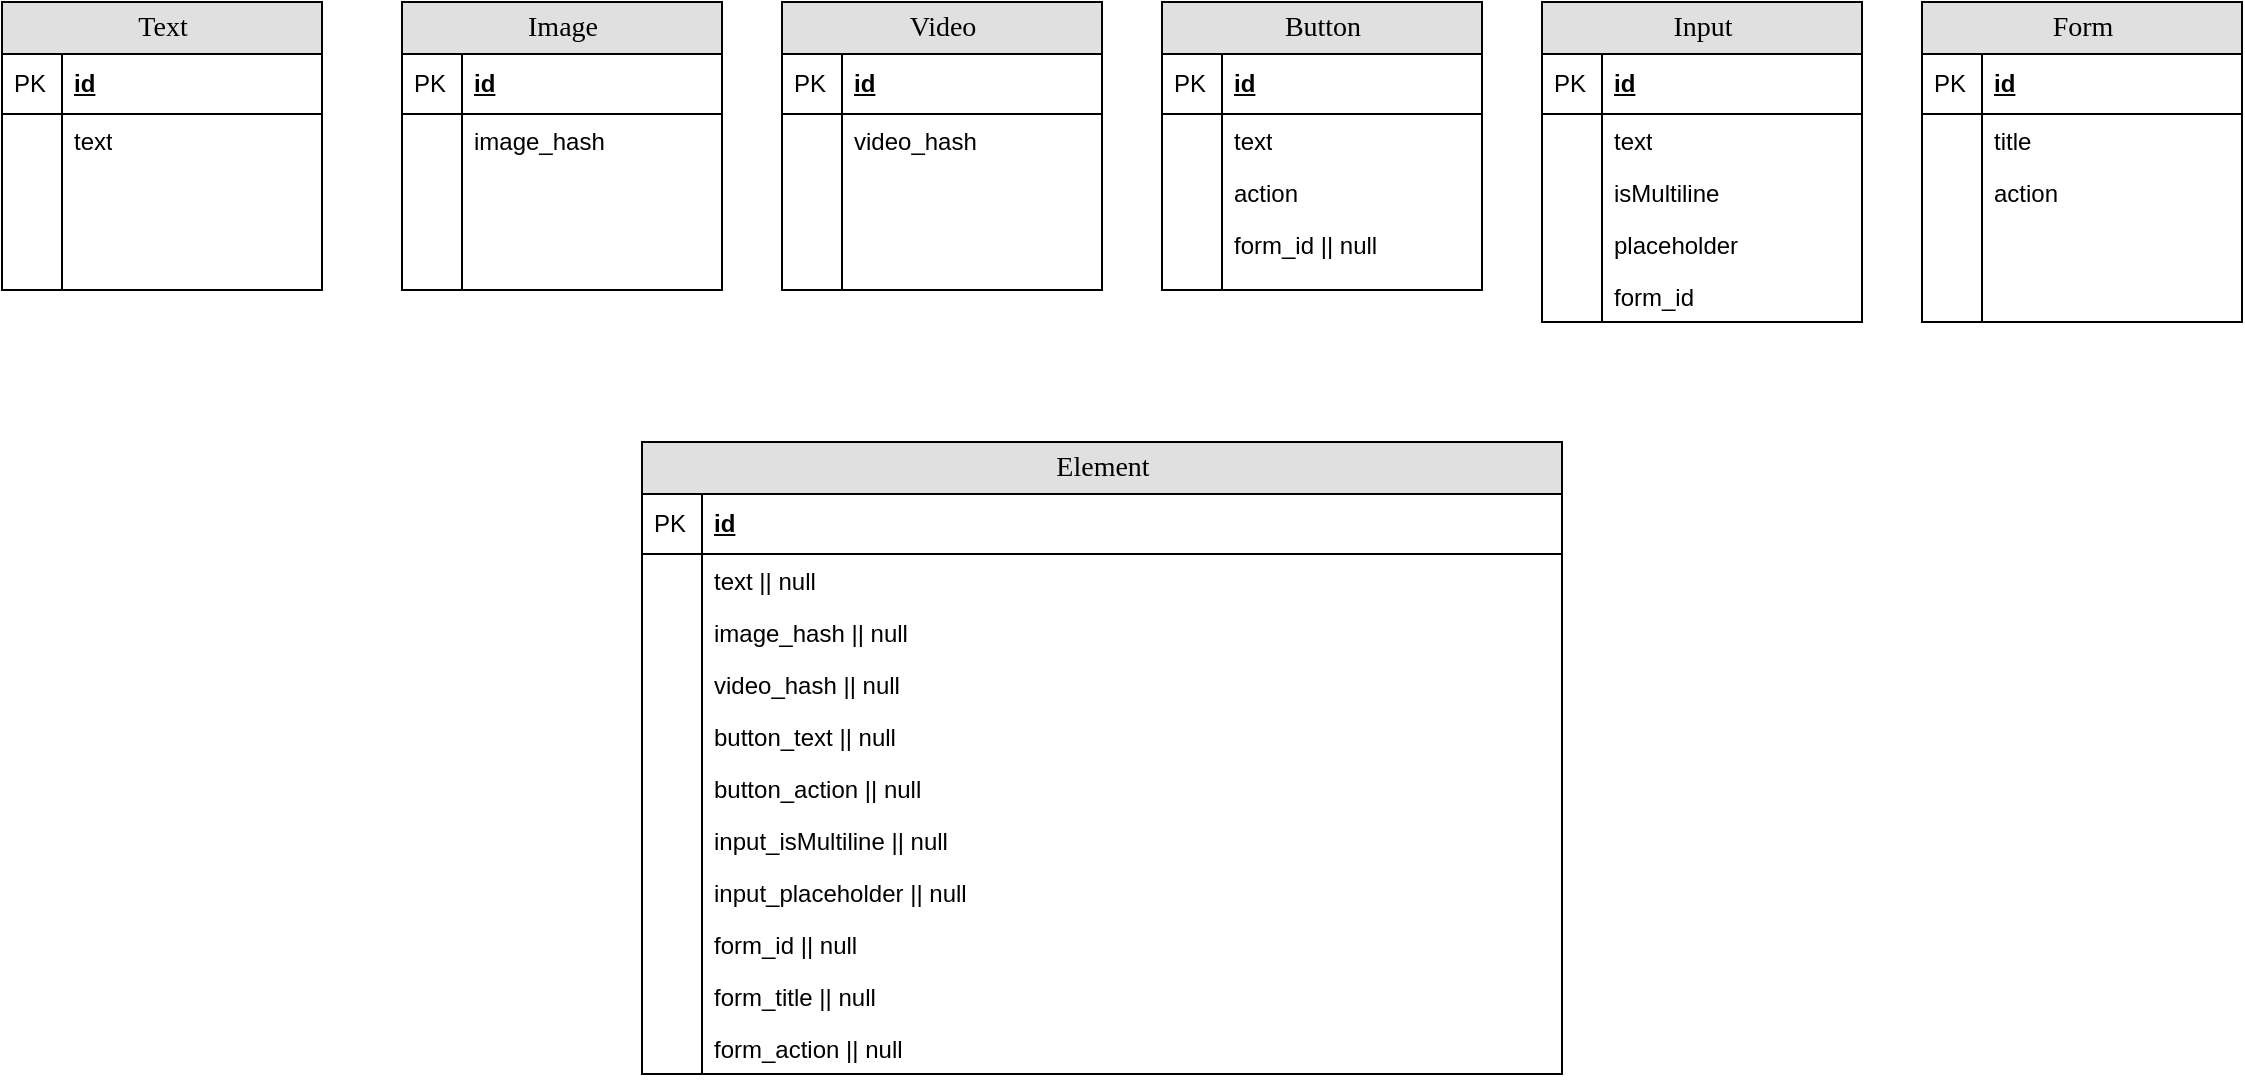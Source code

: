 <mxfile version="16.1.0" type="github">
  <diagram name="Page-1" id="e56a1550-8fbb-45ad-956c-1786394a9013">
    <mxGraphModel dx="1202" dy="664" grid="1" gridSize="10" guides="1" tooltips="1" connect="1" arrows="1" fold="1" page="1" pageScale="1" pageWidth="1100" pageHeight="850" background="none" math="0" shadow="0">
      <root>
        <mxCell id="0" />
        <mxCell id="1" parent="0" />
        <mxCell id="2e49270ec7c68f3f-80" value="Text" style="swimlane;html=1;fontStyle=0;childLayout=stackLayout;horizontal=1;startSize=26;fillColor=#e0e0e0;horizontalStack=0;resizeParent=1;resizeLast=0;collapsible=1;marginBottom=0;swimlaneFillColor=#ffffff;align=center;rounded=0;shadow=0;comic=0;labelBackgroundColor=none;strokeWidth=1;fontFamily=Verdana;fontSize=14" parent="1" vertex="1">
          <mxGeometry x="40" y="130" width="160" height="144" as="geometry" />
        </mxCell>
        <mxCell id="2e49270ec7c68f3f-81" value="id" style="shape=partialRectangle;top=0;left=0;right=0;bottom=1;html=1;align=left;verticalAlign=middle;fillColor=none;spacingLeft=34;spacingRight=4;whiteSpace=wrap;overflow=hidden;rotatable=0;points=[[0,0.5],[1,0.5]];portConstraint=eastwest;dropTarget=0;fontStyle=5;" parent="2e49270ec7c68f3f-80" vertex="1">
          <mxGeometry y="26" width="160" height="30" as="geometry" />
        </mxCell>
        <mxCell id="2e49270ec7c68f3f-82" value="PK" style="shape=partialRectangle;top=0;left=0;bottom=0;html=1;fillColor=none;align=left;verticalAlign=middle;spacingLeft=4;spacingRight=4;whiteSpace=wrap;overflow=hidden;rotatable=0;points=[];portConstraint=eastwest;part=1;" parent="2e49270ec7c68f3f-81" vertex="1" connectable="0">
          <mxGeometry width="30" height="30" as="geometry" />
        </mxCell>
        <mxCell id="2e49270ec7c68f3f-83" value="text" style="shape=partialRectangle;top=0;left=0;right=0;bottom=0;html=1;align=left;verticalAlign=top;fillColor=none;spacingLeft=34;spacingRight=4;whiteSpace=wrap;overflow=hidden;rotatable=0;points=[[0,0.5],[1,0.5]];portConstraint=eastwest;dropTarget=0;" parent="2e49270ec7c68f3f-80" vertex="1">
          <mxGeometry y="56" width="160" height="26" as="geometry" />
        </mxCell>
        <mxCell id="2e49270ec7c68f3f-84" value="" style="shape=partialRectangle;top=0;left=0;bottom=0;html=1;fillColor=none;align=left;verticalAlign=top;spacingLeft=4;spacingRight=4;whiteSpace=wrap;overflow=hidden;rotatable=0;points=[];portConstraint=eastwest;part=1;" parent="2e49270ec7c68f3f-83" vertex="1" connectable="0">
          <mxGeometry width="30" height="26" as="geometry" />
        </mxCell>
        <mxCell id="2e49270ec7c68f3f-85" value="" style="shape=partialRectangle;top=0;left=0;right=0;bottom=0;html=1;align=left;verticalAlign=top;fillColor=none;spacingLeft=34;spacingRight=4;whiteSpace=wrap;overflow=hidden;rotatable=0;points=[[0,0.5],[1,0.5]];portConstraint=eastwest;dropTarget=0;" parent="2e49270ec7c68f3f-80" vertex="1">
          <mxGeometry y="82" width="160" height="26" as="geometry" />
        </mxCell>
        <mxCell id="2e49270ec7c68f3f-86" value="" style="shape=partialRectangle;top=0;left=0;bottom=0;html=1;fillColor=none;align=left;verticalAlign=top;spacingLeft=4;spacingRight=4;whiteSpace=wrap;overflow=hidden;rotatable=0;points=[];portConstraint=eastwest;part=1;" parent="2e49270ec7c68f3f-85" vertex="1" connectable="0">
          <mxGeometry width="30" height="26" as="geometry" />
        </mxCell>
        <mxCell id="2e49270ec7c68f3f-87" value="" style="shape=partialRectangle;top=0;left=0;right=0;bottom=0;html=1;align=left;verticalAlign=top;fillColor=none;spacingLeft=34;spacingRight=4;whiteSpace=wrap;overflow=hidden;rotatable=0;points=[[0,0.5],[1,0.5]];portConstraint=eastwest;dropTarget=0;" parent="2e49270ec7c68f3f-80" vertex="1">
          <mxGeometry y="108" width="160" height="26" as="geometry" />
        </mxCell>
        <mxCell id="2e49270ec7c68f3f-88" value="" style="shape=partialRectangle;top=0;left=0;bottom=0;html=1;fillColor=none;align=left;verticalAlign=top;spacingLeft=4;spacingRight=4;whiteSpace=wrap;overflow=hidden;rotatable=0;points=[];portConstraint=eastwest;part=1;" parent="2e49270ec7c68f3f-87" vertex="1" connectable="0">
          <mxGeometry width="30" height="26" as="geometry" />
        </mxCell>
        <mxCell id="2e49270ec7c68f3f-89" value="" style="shape=partialRectangle;top=0;left=0;right=0;bottom=0;html=1;align=left;verticalAlign=top;fillColor=none;spacingLeft=34;spacingRight=4;whiteSpace=wrap;overflow=hidden;rotatable=0;points=[[0,0.5],[1,0.5]];portConstraint=eastwest;dropTarget=0;" parent="2e49270ec7c68f3f-80" vertex="1">
          <mxGeometry y="134" width="160" height="10" as="geometry" />
        </mxCell>
        <mxCell id="2e49270ec7c68f3f-90" value="" style="shape=partialRectangle;top=0;left=0;bottom=0;html=1;fillColor=none;align=left;verticalAlign=top;spacingLeft=4;spacingRight=4;whiteSpace=wrap;overflow=hidden;rotatable=0;points=[];portConstraint=eastwest;part=1;" parent="2e49270ec7c68f3f-89" vertex="1" connectable="0">
          <mxGeometry width="30" height="10" as="geometry" />
        </mxCell>
        <mxCell id="Zkko-Vgg-oPjQyeBrn4F-1" value="Image" style="swimlane;html=1;fontStyle=0;childLayout=stackLayout;horizontal=1;startSize=26;fillColor=#e0e0e0;horizontalStack=0;resizeParent=1;resizeLast=0;collapsible=1;marginBottom=0;swimlaneFillColor=#ffffff;align=center;rounded=0;shadow=0;comic=0;labelBackgroundColor=none;strokeWidth=1;fontFamily=Verdana;fontSize=14" vertex="1" parent="1">
          <mxGeometry x="240" y="130" width="160" height="144" as="geometry" />
        </mxCell>
        <mxCell id="Zkko-Vgg-oPjQyeBrn4F-2" value="id" style="shape=partialRectangle;top=0;left=0;right=0;bottom=1;html=1;align=left;verticalAlign=middle;fillColor=none;spacingLeft=34;spacingRight=4;whiteSpace=wrap;overflow=hidden;rotatable=0;points=[[0,0.5],[1,0.5]];portConstraint=eastwest;dropTarget=0;fontStyle=5;" vertex="1" parent="Zkko-Vgg-oPjQyeBrn4F-1">
          <mxGeometry y="26" width="160" height="30" as="geometry" />
        </mxCell>
        <mxCell id="Zkko-Vgg-oPjQyeBrn4F-3" value="PK" style="shape=partialRectangle;top=0;left=0;bottom=0;html=1;fillColor=none;align=left;verticalAlign=middle;spacingLeft=4;spacingRight=4;whiteSpace=wrap;overflow=hidden;rotatable=0;points=[];portConstraint=eastwest;part=1;" vertex="1" connectable="0" parent="Zkko-Vgg-oPjQyeBrn4F-2">
          <mxGeometry width="30" height="30" as="geometry" />
        </mxCell>
        <mxCell id="Zkko-Vgg-oPjQyeBrn4F-4" value="image_hash" style="shape=partialRectangle;top=0;left=0;right=0;bottom=0;html=1;align=left;verticalAlign=top;fillColor=none;spacingLeft=34;spacingRight=4;whiteSpace=wrap;overflow=hidden;rotatable=0;points=[[0,0.5],[1,0.5]];portConstraint=eastwest;dropTarget=0;" vertex="1" parent="Zkko-Vgg-oPjQyeBrn4F-1">
          <mxGeometry y="56" width="160" height="26" as="geometry" />
        </mxCell>
        <mxCell id="Zkko-Vgg-oPjQyeBrn4F-5" value="" style="shape=partialRectangle;top=0;left=0;bottom=0;html=1;fillColor=none;align=left;verticalAlign=top;spacingLeft=4;spacingRight=4;whiteSpace=wrap;overflow=hidden;rotatable=0;points=[];portConstraint=eastwest;part=1;" vertex="1" connectable="0" parent="Zkko-Vgg-oPjQyeBrn4F-4">
          <mxGeometry width="30" height="26" as="geometry" />
        </mxCell>
        <mxCell id="Zkko-Vgg-oPjQyeBrn4F-6" value="" style="shape=partialRectangle;top=0;left=0;right=0;bottom=0;html=1;align=left;verticalAlign=top;fillColor=none;spacingLeft=34;spacingRight=4;whiteSpace=wrap;overflow=hidden;rotatable=0;points=[[0,0.5],[1,0.5]];portConstraint=eastwest;dropTarget=0;" vertex="1" parent="Zkko-Vgg-oPjQyeBrn4F-1">
          <mxGeometry y="82" width="160" height="26" as="geometry" />
        </mxCell>
        <mxCell id="Zkko-Vgg-oPjQyeBrn4F-7" value="" style="shape=partialRectangle;top=0;left=0;bottom=0;html=1;fillColor=none;align=left;verticalAlign=top;spacingLeft=4;spacingRight=4;whiteSpace=wrap;overflow=hidden;rotatable=0;points=[];portConstraint=eastwest;part=1;" vertex="1" connectable="0" parent="Zkko-Vgg-oPjQyeBrn4F-6">
          <mxGeometry width="30" height="26" as="geometry" />
        </mxCell>
        <mxCell id="Zkko-Vgg-oPjQyeBrn4F-8" value="" style="shape=partialRectangle;top=0;left=0;right=0;bottom=0;html=1;align=left;verticalAlign=top;fillColor=none;spacingLeft=34;spacingRight=4;whiteSpace=wrap;overflow=hidden;rotatable=0;points=[[0,0.5],[1,0.5]];portConstraint=eastwest;dropTarget=0;" vertex="1" parent="Zkko-Vgg-oPjQyeBrn4F-1">
          <mxGeometry y="108" width="160" height="26" as="geometry" />
        </mxCell>
        <mxCell id="Zkko-Vgg-oPjQyeBrn4F-9" value="" style="shape=partialRectangle;top=0;left=0;bottom=0;html=1;fillColor=none;align=left;verticalAlign=top;spacingLeft=4;spacingRight=4;whiteSpace=wrap;overflow=hidden;rotatable=0;points=[];portConstraint=eastwest;part=1;" vertex="1" connectable="0" parent="Zkko-Vgg-oPjQyeBrn4F-8">
          <mxGeometry width="30" height="26" as="geometry" />
        </mxCell>
        <mxCell id="Zkko-Vgg-oPjQyeBrn4F-10" value="" style="shape=partialRectangle;top=0;left=0;right=0;bottom=0;html=1;align=left;verticalAlign=top;fillColor=none;spacingLeft=34;spacingRight=4;whiteSpace=wrap;overflow=hidden;rotatable=0;points=[[0,0.5],[1,0.5]];portConstraint=eastwest;dropTarget=0;" vertex="1" parent="Zkko-Vgg-oPjQyeBrn4F-1">
          <mxGeometry y="134" width="160" height="10" as="geometry" />
        </mxCell>
        <mxCell id="Zkko-Vgg-oPjQyeBrn4F-11" value="" style="shape=partialRectangle;top=0;left=0;bottom=0;html=1;fillColor=none;align=left;verticalAlign=top;spacingLeft=4;spacingRight=4;whiteSpace=wrap;overflow=hidden;rotatable=0;points=[];portConstraint=eastwest;part=1;" vertex="1" connectable="0" parent="Zkko-Vgg-oPjQyeBrn4F-10">
          <mxGeometry width="30" height="10" as="geometry" />
        </mxCell>
        <mxCell id="Zkko-Vgg-oPjQyeBrn4F-12" value="Video" style="swimlane;html=1;fontStyle=0;childLayout=stackLayout;horizontal=1;startSize=26;fillColor=#e0e0e0;horizontalStack=0;resizeParent=1;resizeLast=0;collapsible=1;marginBottom=0;swimlaneFillColor=#ffffff;align=center;rounded=0;shadow=0;comic=0;labelBackgroundColor=none;strokeWidth=1;fontFamily=Verdana;fontSize=14" vertex="1" parent="1">
          <mxGeometry x="430" y="130" width="160" height="144" as="geometry" />
        </mxCell>
        <mxCell id="Zkko-Vgg-oPjQyeBrn4F-13" value="id" style="shape=partialRectangle;top=0;left=0;right=0;bottom=1;html=1;align=left;verticalAlign=middle;fillColor=none;spacingLeft=34;spacingRight=4;whiteSpace=wrap;overflow=hidden;rotatable=0;points=[[0,0.5],[1,0.5]];portConstraint=eastwest;dropTarget=0;fontStyle=5;" vertex="1" parent="Zkko-Vgg-oPjQyeBrn4F-12">
          <mxGeometry y="26" width="160" height="30" as="geometry" />
        </mxCell>
        <mxCell id="Zkko-Vgg-oPjQyeBrn4F-14" value="PK" style="shape=partialRectangle;top=0;left=0;bottom=0;html=1;fillColor=none;align=left;verticalAlign=middle;spacingLeft=4;spacingRight=4;whiteSpace=wrap;overflow=hidden;rotatable=0;points=[];portConstraint=eastwest;part=1;" vertex="1" connectable="0" parent="Zkko-Vgg-oPjQyeBrn4F-13">
          <mxGeometry width="30" height="30" as="geometry" />
        </mxCell>
        <mxCell id="Zkko-Vgg-oPjQyeBrn4F-15" value="video_hash" style="shape=partialRectangle;top=0;left=0;right=0;bottom=0;html=1;align=left;verticalAlign=top;fillColor=none;spacingLeft=34;spacingRight=4;whiteSpace=wrap;overflow=hidden;rotatable=0;points=[[0,0.5],[1,0.5]];portConstraint=eastwest;dropTarget=0;" vertex="1" parent="Zkko-Vgg-oPjQyeBrn4F-12">
          <mxGeometry y="56" width="160" height="26" as="geometry" />
        </mxCell>
        <mxCell id="Zkko-Vgg-oPjQyeBrn4F-16" value="" style="shape=partialRectangle;top=0;left=0;bottom=0;html=1;fillColor=none;align=left;verticalAlign=top;spacingLeft=4;spacingRight=4;whiteSpace=wrap;overflow=hidden;rotatable=0;points=[];portConstraint=eastwest;part=1;" vertex="1" connectable="0" parent="Zkko-Vgg-oPjQyeBrn4F-15">
          <mxGeometry width="30" height="26" as="geometry" />
        </mxCell>
        <mxCell id="Zkko-Vgg-oPjQyeBrn4F-17" value="" style="shape=partialRectangle;top=0;left=0;right=0;bottom=0;html=1;align=left;verticalAlign=top;fillColor=none;spacingLeft=34;spacingRight=4;whiteSpace=wrap;overflow=hidden;rotatable=0;points=[[0,0.5],[1,0.5]];portConstraint=eastwest;dropTarget=0;" vertex="1" parent="Zkko-Vgg-oPjQyeBrn4F-12">
          <mxGeometry y="82" width="160" height="26" as="geometry" />
        </mxCell>
        <mxCell id="Zkko-Vgg-oPjQyeBrn4F-18" value="" style="shape=partialRectangle;top=0;left=0;bottom=0;html=1;fillColor=none;align=left;verticalAlign=top;spacingLeft=4;spacingRight=4;whiteSpace=wrap;overflow=hidden;rotatable=0;points=[];portConstraint=eastwest;part=1;" vertex="1" connectable="0" parent="Zkko-Vgg-oPjQyeBrn4F-17">
          <mxGeometry width="30" height="26" as="geometry" />
        </mxCell>
        <mxCell id="Zkko-Vgg-oPjQyeBrn4F-19" value="" style="shape=partialRectangle;top=0;left=0;right=0;bottom=0;html=1;align=left;verticalAlign=top;fillColor=none;spacingLeft=34;spacingRight=4;whiteSpace=wrap;overflow=hidden;rotatable=0;points=[[0,0.5],[1,0.5]];portConstraint=eastwest;dropTarget=0;" vertex="1" parent="Zkko-Vgg-oPjQyeBrn4F-12">
          <mxGeometry y="108" width="160" height="26" as="geometry" />
        </mxCell>
        <mxCell id="Zkko-Vgg-oPjQyeBrn4F-20" value="" style="shape=partialRectangle;top=0;left=0;bottom=0;html=1;fillColor=none;align=left;verticalAlign=top;spacingLeft=4;spacingRight=4;whiteSpace=wrap;overflow=hidden;rotatable=0;points=[];portConstraint=eastwest;part=1;" vertex="1" connectable="0" parent="Zkko-Vgg-oPjQyeBrn4F-19">
          <mxGeometry width="30" height="26" as="geometry" />
        </mxCell>
        <mxCell id="Zkko-Vgg-oPjQyeBrn4F-21" value="" style="shape=partialRectangle;top=0;left=0;right=0;bottom=0;html=1;align=left;verticalAlign=top;fillColor=none;spacingLeft=34;spacingRight=4;whiteSpace=wrap;overflow=hidden;rotatable=0;points=[[0,0.5],[1,0.5]];portConstraint=eastwest;dropTarget=0;" vertex="1" parent="Zkko-Vgg-oPjQyeBrn4F-12">
          <mxGeometry y="134" width="160" height="10" as="geometry" />
        </mxCell>
        <mxCell id="Zkko-Vgg-oPjQyeBrn4F-22" value="" style="shape=partialRectangle;top=0;left=0;bottom=0;html=1;fillColor=none;align=left;verticalAlign=top;spacingLeft=4;spacingRight=4;whiteSpace=wrap;overflow=hidden;rotatable=0;points=[];portConstraint=eastwest;part=1;" vertex="1" connectable="0" parent="Zkko-Vgg-oPjQyeBrn4F-21">
          <mxGeometry width="30" height="10" as="geometry" />
        </mxCell>
        <mxCell id="Zkko-Vgg-oPjQyeBrn4F-23" value="Button" style="swimlane;html=1;fontStyle=0;childLayout=stackLayout;horizontal=1;startSize=26;fillColor=#e0e0e0;horizontalStack=0;resizeParent=1;resizeLast=0;collapsible=1;marginBottom=0;swimlaneFillColor=#ffffff;align=center;rounded=0;shadow=0;comic=0;labelBackgroundColor=none;strokeWidth=1;fontFamily=Verdana;fontSize=14" vertex="1" parent="1">
          <mxGeometry x="620" y="130" width="160" height="144" as="geometry" />
        </mxCell>
        <mxCell id="Zkko-Vgg-oPjQyeBrn4F-24" value="id" style="shape=partialRectangle;top=0;left=0;right=0;bottom=1;html=1;align=left;verticalAlign=middle;fillColor=none;spacingLeft=34;spacingRight=4;whiteSpace=wrap;overflow=hidden;rotatable=0;points=[[0,0.5],[1,0.5]];portConstraint=eastwest;dropTarget=0;fontStyle=5;" vertex="1" parent="Zkko-Vgg-oPjQyeBrn4F-23">
          <mxGeometry y="26" width="160" height="30" as="geometry" />
        </mxCell>
        <mxCell id="Zkko-Vgg-oPjQyeBrn4F-25" value="PK" style="shape=partialRectangle;top=0;left=0;bottom=0;html=1;fillColor=none;align=left;verticalAlign=middle;spacingLeft=4;spacingRight=4;whiteSpace=wrap;overflow=hidden;rotatable=0;points=[];portConstraint=eastwest;part=1;" vertex="1" connectable="0" parent="Zkko-Vgg-oPjQyeBrn4F-24">
          <mxGeometry width="30" height="30" as="geometry" />
        </mxCell>
        <mxCell id="Zkko-Vgg-oPjQyeBrn4F-26" value="text" style="shape=partialRectangle;top=0;left=0;right=0;bottom=0;html=1;align=left;verticalAlign=top;fillColor=none;spacingLeft=34;spacingRight=4;whiteSpace=wrap;overflow=hidden;rotatable=0;points=[[0,0.5],[1,0.5]];portConstraint=eastwest;dropTarget=0;" vertex="1" parent="Zkko-Vgg-oPjQyeBrn4F-23">
          <mxGeometry y="56" width="160" height="26" as="geometry" />
        </mxCell>
        <mxCell id="Zkko-Vgg-oPjQyeBrn4F-27" value="" style="shape=partialRectangle;top=0;left=0;bottom=0;html=1;fillColor=none;align=left;verticalAlign=top;spacingLeft=4;spacingRight=4;whiteSpace=wrap;overflow=hidden;rotatable=0;points=[];portConstraint=eastwest;part=1;" vertex="1" connectable="0" parent="Zkko-Vgg-oPjQyeBrn4F-26">
          <mxGeometry width="30" height="26" as="geometry" />
        </mxCell>
        <mxCell id="Zkko-Vgg-oPjQyeBrn4F-28" value="action" style="shape=partialRectangle;top=0;left=0;right=0;bottom=0;html=1;align=left;verticalAlign=top;fillColor=none;spacingLeft=34;spacingRight=4;whiteSpace=wrap;overflow=hidden;rotatable=0;points=[[0,0.5],[1,0.5]];portConstraint=eastwest;dropTarget=0;" vertex="1" parent="Zkko-Vgg-oPjQyeBrn4F-23">
          <mxGeometry y="82" width="160" height="26" as="geometry" />
        </mxCell>
        <mxCell id="Zkko-Vgg-oPjQyeBrn4F-29" value="" style="shape=partialRectangle;top=0;left=0;bottom=0;html=1;fillColor=none;align=left;verticalAlign=top;spacingLeft=4;spacingRight=4;whiteSpace=wrap;overflow=hidden;rotatable=0;points=[];portConstraint=eastwest;part=1;" vertex="1" connectable="0" parent="Zkko-Vgg-oPjQyeBrn4F-28">
          <mxGeometry width="30" height="26" as="geometry" />
        </mxCell>
        <mxCell id="Zkko-Vgg-oPjQyeBrn4F-30" value="form_id || null" style="shape=partialRectangle;top=0;left=0;right=0;bottom=0;html=1;align=left;verticalAlign=top;fillColor=none;spacingLeft=34;spacingRight=4;whiteSpace=wrap;overflow=hidden;rotatable=0;points=[[0,0.5],[1,0.5]];portConstraint=eastwest;dropTarget=0;" vertex="1" parent="Zkko-Vgg-oPjQyeBrn4F-23">
          <mxGeometry y="108" width="160" height="26" as="geometry" />
        </mxCell>
        <mxCell id="Zkko-Vgg-oPjQyeBrn4F-31" value="" style="shape=partialRectangle;top=0;left=0;bottom=0;html=1;fillColor=none;align=left;verticalAlign=top;spacingLeft=4;spacingRight=4;whiteSpace=wrap;overflow=hidden;rotatable=0;points=[];portConstraint=eastwest;part=1;" vertex="1" connectable="0" parent="Zkko-Vgg-oPjQyeBrn4F-30">
          <mxGeometry width="30" height="26" as="geometry" />
        </mxCell>
        <mxCell id="Zkko-Vgg-oPjQyeBrn4F-32" value="" style="shape=partialRectangle;top=0;left=0;right=0;bottom=0;html=1;align=left;verticalAlign=top;fillColor=none;spacingLeft=34;spacingRight=4;whiteSpace=wrap;overflow=hidden;rotatable=0;points=[[0,0.5],[1,0.5]];portConstraint=eastwest;dropTarget=0;" vertex="1" parent="Zkko-Vgg-oPjQyeBrn4F-23">
          <mxGeometry y="134" width="160" height="10" as="geometry" />
        </mxCell>
        <mxCell id="Zkko-Vgg-oPjQyeBrn4F-33" value="" style="shape=partialRectangle;top=0;left=0;bottom=0;html=1;fillColor=none;align=left;verticalAlign=top;spacingLeft=4;spacingRight=4;whiteSpace=wrap;overflow=hidden;rotatable=0;points=[];portConstraint=eastwest;part=1;" vertex="1" connectable="0" parent="Zkko-Vgg-oPjQyeBrn4F-32">
          <mxGeometry width="30" height="10" as="geometry" />
        </mxCell>
        <mxCell id="Zkko-Vgg-oPjQyeBrn4F-34" value="Form" style="swimlane;html=1;fontStyle=0;childLayout=stackLayout;horizontal=1;startSize=26;fillColor=#e0e0e0;horizontalStack=0;resizeParent=1;resizeLast=0;collapsible=1;marginBottom=0;swimlaneFillColor=#ffffff;align=center;rounded=0;shadow=0;comic=0;labelBackgroundColor=none;strokeWidth=1;fontFamily=Verdana;fontSize=14" vertex="1" parent="1">
          <mxGeometry x="1000" y="130" width="160" height="160" as="geometry" />
        </mxCell>
        <mxCell id="Zkko-Vgg-oPjQyeBrn4F-35" value="id" style="shape=partialRectangle;top=0;left=0;right=0;bottom=1;html=1;align=left;verticalAlign=middle;fillColor=none;spacingLeft=34;spacingRight=4;whiteSpace=wrap;overflow=hidden;rotatable=0;points=[[0,0.5],[1,0.5]];portConstraint=eastwest;dropTarget=0;fontStyle=5;" vertex="1" parent="Zkko-Vgg-oPjQyeBrn4F-34">
          <mxGeometry y="26" width="160" height="30" as="geometry" />
        </mxCell>
        <mxCell id="Zkko-Vgg-oPjQyeBrn4F-36" value="PK" style="shape=partialRectangle;top=0;left=0;bottom=0;html=1;fillColor=none;align=left;verticalAlign=middle;spacingLeft=4;spacingRight=4;whiteSpace=wrap;overflow=hidden;rotatable=0;points=[];portConstraint=eastwest;part=1;" vertex="1" connectable="0" parent="Zkko-Vgg-oPjQyeBrn4F-35">
          <mxGeometry width="30" height="30" as="geometry" />
        </mxCell>
        <mxCell id="Zkko-Vgg-oPjQyeBrn4F-37" value="title" style="shape=partialRectangle;top=0;left=0;right=0;bottom=0;html=1;align=left;verticalAlign=top;fillColor=none;spacingLeft=34;spacingRight=4;whiteSpace=wrap;overflow=hidden;rotatable=0;points=[[0,0.5],[1,0.5]];portConstraint=eastwest;dropTarget=0;" vertex="1" parent="Zkko-Vgg-oPjQyeBrn4F-34">
          <mxGeometry y="56" width="160" height="26" as="geometry" />
        </mxCell>
        <mxCell id="Zkko-Vgg-oPjQyeBrn4F-38" value="" style="shape=partialRectangle;top=0;left=0;bottom=0;html=1;fillColor=none;align=left;verticalAlign=top;spacingLeft=4;spacingRight=4;whiteSpace=wrap;overflow=hidden;rotatable=0;points=[];portConstraint=eastwest;part=1;" vertex="1" connectable="0" parent="Zkko-Vgg-oPjQyeBrn4F-37">
          <mxGeometry width="30" height="26" as="geometry" />
        </mxCell>
        <mxCell id="Zkko-Vgg-oPjQyeBrn4F-39" value="action" style="shape=partialRectangle;top=0;left=0;right=0;bottom=0;html=1;align=left;verticalAlign=top;fillColor=none;spacingLeft=34;spacingRight=4;whiteSpace=wrap;overflow=hidden;rotatable=0;points=[[0,0.5],[1,0.5]];portConstraint=eastwest;dropTarget=0;" vertex="1" parent="Zkko-Vgg-oPjQyeBrn4F-34">
          <mxGeometry y="82" width="160" height="26" as="geometry" />
        </mxCell>
        <mxCell id="Zkko-Vgg-oPjQyeBrn4F-40" value="" style="shape=partialRectangle;top=0;left=0;bottom=0;html=1;fillColor=none;align=left;verticalAlign=top;spacingLeft=4;spacingRight=4;whiteSpace=wrap;overflow=hidden;rotatable=0;points=[];portConstraint=eastwest;part=1;" vertex="1" connectable="0" parent="Zkko-Vgg-oPjQyeBrn4F-39">
          <mxGeometry width="30" height="26" as="geometry" />
        </mxCell>
        <mxCell id="Zkko-Vgg-oPjQyeBrn4F-41" value="" style="shape=partialRectangle;top=0;left=0;right=0;bottom=0;html=1;align=left;verticalAlign=top;fillColor=none;spacingLeft=34;spacingRight=4;whiteSpace=wrap;overflow=hidden;rotatable=0;points=[[0,0.5],[1,0.5]];portConstraint=eastwest;dropTarget=0;" vertex="1" parent="Zkko-Vgg-oPjQyeBrn4F-34">
          <mxGeometry y="108" width="160" height="26" as="geometry" />
        </mxCell>
        <mxCell id="Zkko-Vgg-oPjQyeBrn4F-42" value="" style="shape=partialRectangle;top=0;left=0;bottom=0;html=1;fillColor=none;align=left;verticalAlign=top;spacingLeft=4;spacingRight=4;whiteSpace=wrap;overflow=hidden;rotatable=0;points=[];portConstraint=eastwest;part=1;" vertex="1" connectable="0" parent="Zkko-Vgg-oPjQyeBrn4F-41">
          <mxGeometry width="30" height="26" as="geometry" />
        </mxCell>
        <mxCell id="Zkko-Vgg-oPjQyeBrn4F-43" value="" style="shape=partialRectangle;top=0;left=0;right=0;bottom=0;html=1;align=left;verticalAlign=top;fillColor=none;spacingLeft=34;spacingRight=4;whiteSpace=wrap;overflow=hidden;rotatable=0;points=[[0,0.5],[1,0.5]];portConstraint=eastwest;dropTarget=0;" vertex="1" parent="Zkko-Vgg-oPjQyeBrn4F-34">
          <mxGeometry y="134" width="160" height="26" as="geometry" />
        </mxCell>
        <mxCell id="Zkko-Vgg-oPjQyeBrn4F-44" value="" style="shape=partialRectangle;top=0;left=0;bottom=0;html=1;fillColor=none;align=left;verticalAlign=top;spacingLeft=4;spacingRight=4;whiteSpace=wrap;overflow=hidden;rotatable=0;points=[];portConstraint=eastwest;part=1;" vertex="1" connectable="0" parent="Zkko-Vgg-oPjQyeBrn4F-43">
          <mxGeometry width="30" height="26" as="geometry" />
        </mxCell>
        <mxCell id="Zkko-Vgg-oPjQyeBrn4F-45" value="Input" style="swimlane;html=1;fontStyle=0;childLayout=stackLayout;horizontal=1;startSize=26;fillColor=#e0e0e0;horizontalStack=0;resizeParent=1;resizeLast=0;collapsible=1;marginBottom=0;swimlaneFillColor=#ffffff;align=center;rounded=0;shadow=0;comic=0;labelBackgroundColor=none;strokeWidth=1;fontFamily=Verdana;fontSize=14" vertex="1" parent="1">
          <mxGeometry x="810" y="130" width="160" height="160" as="geometry" />
        </mxCell>
        <mxCell id="Zkko-Vgg-oPjQyeBrn4F-46" value="id" style="shape=partialRectangle;top=0;left=0;right=0;bottom=1;html=1;align=left;verticalAlign=middle;fillColor=none;spacingLeft=34;spacingRight=4;whiteSpace=wrap;overflow=hidden;rotatable=0;points=[[0,0.5],[1,0.5]];portConstraint=eastwest;dropTarget=0;fontStyle=5;" vertex="1" parent="Zkko-Vgg-oPjQyeBrn4F-45">
          <mxGeometry y="26" width="160" height="30" as="geometry" />
        </mxCell>
        <mxCell id="Zkko-Vgg-oPjQyeBrn4F-47" value="PK" style="shape=partialRectangle;top=0;left=0;bottom=0;html=1;fillColor=none;align=left;verticalAlign=middle;spacingLeft=4;spacingRight=4;whiteSpace=wrap;overflow=hidden;rotatable=0;points=[];portConstraint=eastwest;part=1;" vertex="1" connectable="0" parent="Zkko-Vgg-oPjQyeBrn4F-46">
          <mxGeometry width="30" height="30" as="geometry" />
        </mxCell>
        <mxCell id="Zkko-Vgg-oPjQyeBrn4F-48" value="text" style="shape=partialRectangle;top=0;left=0;right=0;bottom=0;html=1;align=left;verticalAlign=top;fillColor=none;spacingLeft=34;spacingRight=4;whiteSpace=wrap;overflow=hidden;rotatable=0;points=[[0,0.5],[1,0.5]];portConstraint=eastwest;dropTarget=0;" vertex="1" parent="Zkko-Vgg-oPjQyeBrn4F-45">
          <mxGeometry y="56" width="160" height="26" as="geometry" />
        </mxCell>
        <mxCell id="Zkko-Vgg-oPjQyeBrn4F-49" value="" style="shape=partialRectangle;top=0;left=0;bottom=0;html=1;fillColor=none;align=left;verticalAlign=top;spacingLeft=4;spacingRight=4;whiteSpace=wrap;overflow=hidden;rotatable=0;points=[];portConstraint=eastwest;part=1;" vertex="1" connectable="0" parent="Zkko-Vgg-oPjQyeBrn4F-48">
          <mxGeometry width="30" height="26" as="geometry" />
        </mxCell>
        <mxCell id="Zkko-Vgg-oPjQyeBrn4F-50" value="isMultiline" style="shape=partialRectangle;top=0;left=0;right=0;bottom=0;html=1;align=left;verticalAlign=top;fillColor=none;spacingLeft=34;spacingRight=4;whiteSpace=wrap;overflow=hidden;rotatable=0;points=[[0,0.5],[1,0.5]];portConstraint=eastwest;dropTarget=0;" vertex="1" parent="Zkko-Vgg-oPjQyeBrn4F-45">
          <mxGeometry y="82" width="160" height="26" as="geometry" />
        </mxCell>
        <mxCell id="Zkko-Vgg-oPjQyeBrn4F-51" value="" style="shape=partialRectangle;top=0;left=0;bottom=0;html=1;fillColor=none;align=left;verticalAlign=top;spacingLeft=4;spacingRight=4;whiteSpace=wrap;overflow=hidden;rotatable=0;points=[];portConstraint=eastwest;part=1;" vertex="1" connectable="0" parent="Zkko-Vgg-oPjQyeBrn4F-50">
          <mxGeometry width="30" height="26" as="geometry" />
        </mxCell>
        <mxCell id="Zkko-Vgg-oPjQyeBrn4F-52" value="placeholder" style="shape=partialRectangle;top=0;left=0;right=0;bottom=0;html=1;align=left;verticalAlign=top;fillColor=none;spacingLeft=34;spacingRight=4;whiteSpace=wrap;overflow=hidden;rotatable=0;points=[[0,0.5],[1,0.5]];portConstraint=eastwest;dropTarget=0;" vertex="1" parent="Zkko-Vgg-oPjQyeBrn4F-45">
          <mxGeometry y="108" width="160" height="26" as="geometry" />
        </mxCell>
        <mxCell id="Zkko-Vgg-oPjQyeBrn4F-53" value="" style="shape=partialRectangle;top=0;left=0;bottom=0;html=1;fillColor=none;align=left;verticalAlign=top;spacingLeft=4;spacingRight=4;whiteSpace=wrap;overflow=hidden;rotatable=0;points=[];portConstraint=eastwest;part=1;" vertex="1" connectable="0" parent="Zkko-Vgg-oPjQyeBrn4F-52">
          <mxGeometry width="30" height="26" as="geometry" />
        </mxCell>
        <mxCell id="Zkko-Vgg-oPjQyeBrn4F-56" value="form_id" style="shape=partialRectangle;top=0;left=0;right=0;bottom=0;html=1;align=left;verticalAlign=top;fillColor=none;spacingLeft=34;spacingRight=4;whiteSpace=wrap;overflow=hidden;rotatable=0;points=[[0,0.5],[1,0.5]];portConstraint=eastwest;dropTarget=0;" vertex="1" parent="Zkko-Vgg-oPjQyeBrn4F-45">
          <mxGeometry y="134" width="160" height="26" as="geometry" />
        </mxCell>
        <mxCell id="Zkko-Vgg-oPjQyeBrn4F-57" value="" style="shape=partialRectangle;top=0;left=0;bottom=0;html=1;fillColor=none;align=left;verticalAlign=top;spacingLeft=4;spacingRight=4;whiteSpace=wrap;overflow=hidden;rotatable=0;points=[];portConstraint=eastwest;part=1;" vertex="1" connectable="0" parent="Zkko-Vgg-oPjQyeBrn4F-56">
          <mxGeometry width="30" height="26" as="geometry" />
        </mxCell>
        <mxCell id="Zkko-Vgg-oPjQyeBrn4F-58" value="Element" style="swimlane;html=1;fontStyle=0;childLayout=stackLayout;horizontal=1;startSize=26;fillColor=#e0e0e0;horizontalStack=0;resizeParent=1;resizeLast=0;collapsible=1;marginBottom=0;swimlaneFillColor=#ffffff;align=center;rounded=0;shadow=0;comic=0;labelBackgroundColor=none;strokeWidth=1;fontFamily=Verdana;fontSize=14" vertex="1" parent="1">
          <mxGeometry x="360" y="350" width="460" height="316" as="geometry" />
        </mxCell>
        <mxCell id="Zkko-Vgg-oPjQyeBrn4F-59" value="id" style="shape=partialRectangle;top=0;left=0;right=0;bottom=1;html=1;align=left;verticalAlign=middle;fillColor=none;spacingLeft=34;spacingRight=4;whiteSpace=wrap;overflow=hidden;rotatable=0;points=[[0,0.5],[1,0.5]];portConstraint=eastwest;dropTarget=0;fontStyle=5;" vertex="1" parent="Zkko-Vgg-oPjQyeBrn4F-58">
          <mxGeometry y="26" width="460" height="30" as="geometry" />
        </mxCell>
        <mxCell id="Zkko-Vgg-oPjQyeBrn4F-60" value="PK" style="shape=partialRectangle;top=0;left=0;bottom=0;html=1;fillColor=none;align=left;verticalAlign=middle;spacingLeft=4;spacingRight=4;whiteSpace=wrap;overflow=hidden;rotatable=0;points=[];portConstraint=eastwest;part=1;" vertex="1" connectable="0" parent="Zkko-Vgg-oPjQyeBrn4F-59">
          <mxGeometry width="30" height="30" as="geometry" />
        </mxCell>
        <mxCell id="Zkko-Vgg-oPjQyeBrn4F-61" value="text || null" style="shape=partialRectangle;top=0;left=0;right=0;bottom=0;html=1;align=left;verticalAlign=top;fillColor=none;spacingLeft=34;spacingRight=4;whiteSpace=wrap;overflow=hidden;rotatable=0;points=[[0,0.5],[1,0.5]];portConstraint=eastwest;dropTarget=0;" vertex="1" parent="Zkko-Vgg-oPjQyeBrn4F-58">
          <mxGeometry y="56" width="460" height="26" as="geometry" />
        </mxCell>
        <mxCell id="Zkko-Vgg-oPjQyeBrn4F-62" value="" style="shape=partialRectangle;top=0;left=0;bottom=0;html=1;fillColor=none;align=left;verticalAlign=top;spacingLeft=4;spacingRight=4;whiteSpace=wrap;overflow=hidden;rotatable=0;points=[];portConstraint=eastwest;part=1;" vertex="1" connectable="0" parent="Zkko-Vgg-oPjQyeBrn4F-61">
          <mxGeometry width="30" height="26" as="geometry" />
        </mxCell>
        <mxCell id="Zkko-Vgg-oPjQyeBrn4F-63" value="image_hash || null" style="shape=partialRectangle;top=0;left=0;right=0;bottom=0;html=1;align=left;verticalAlign=top;fillColor=none;spacingLeft=34;spacingRight=4;whiteSpace=wrap;overflow=hidden;rotatable=0;points=[[0,0.5],[1,0.5]];portConstraint=eastwest;dropTarget=0;" vertex="1" parent="Zkko-Vgg-oPjQyeBrn4F-58">
          <mxGeometry y="82" width="460" height="26" as="geometry" />
        </mxCell>
        <mxCell id="Zkko-Vgg-oPjQyeBrn4F-64" value="" style="shape=partialRectangle;top=0;left=0;bottom=0;html=1;fillColor=none;align=left;verticalAlign=top;spacingLeft=4;spacingRight=4;whiteSpace=wrap;overflow=hidden;rotatable=0;points=[];portConstraint=eastwest;part=1;" vertex="1" connectable="0" parent="Zkko-Vgg-oPjQyeBrn4F-63">
          <mxGeometry width="30" height="26" as="geometry" />
        </mxCell>
        <mxCell id="Zkko-Vgg-oPjQyeBrn4F-65" value="video_hash || null" style="shape=partialRectangle;top=0;left=0;right=0;bottom=0;html=1;align=left;verticalAlign=top;fillColor=none;spacingLeft=34;spacingRight=4;whiteSpace=wrap;overflow=hidden;rotatable=0;points=[[0,0.5],[1,0.5]];portConstraint=eastwest;dropTarget=0;" vertex="1" parent="Zkko-Vgg-oPjQyeBrn4F-58">
          <mxGeometry y="108" width="460" height="26" as="geometry" />
        </mxCell>
        <mxCell id="Zkko-Vgg-oPjQyeBrn4F-66" value="" style="shape=partialRectangle;top=0;left=0;bottom=0;html=1;fillColor=none;align=left;verticalAlign=top;spacingLeft=4;spacingRight=4;whiteSpace=wrap;overflow=hidden;rotatable=0;points=[];portConstraint=eastwest;part=1;" vertex="1" connectable="0" parent="Zkko-Vgg-oPjQyeBrn4F-65">
          <mxGeometry width="30" height="26" as="geometry" />
        </mxCell>
        <mxCell id="Zkko-Vgg-oPjQyeBrn4F-67" value="button_text || null" style="shape=partialRectangle;top=0;left=0;right=0;bottom=0;html=1;align=left;verticalAlign=top;fillColor=none;spacingLeft=34;spacingRight=4;whiteSpace=wrap;overflow=hidden;rotatable=0;points=[[0,0.5],[1,0.5]];portConstraint=eastwest;dropTarget=0;" vertex="1" parent="Zkko-Vgg-oPjQyeBrn4F-58">
          <mxGeometry y="134" width="460" height="26" as="geometry" />
        </mxCell>
        <mxCell id="Zkko-Vgg-oPjQyeBrn4F-68" value="" style="shape=partialRectangle;top=0;left=0;bottom=0;html=1;fillColor=none;align=left;verticalAlign=top;spacingLeft=4;spacingRight=4;whiteSpace=wrap;overflow=hidden;rotatable=0;points=[];portConstraint=eastwest;part=1;" vertex="1" connectable="0" parent="Zkko-Vgg-oPjQyeBrn4F-67">
          <mxGeometry width="30" height="26" as="geometry" />
        </mxCell>
        <mxCell id="Zkko-Vgg-oPjQyeBrn4F-69" value="button_action || null" style="shape=partialRectangle;top=0;left=0;right=0;bottom=0;html=1;align=left;verticalAlign=top;fillColor=none;spacingLeft=34;spacingRight=4;whiteSpace=wrap;overflow=hidden;rotatable=0;points=[[0,0.5],[1,0.5]];portConstraint=eastwest;dropTarget=0;" vertex="1" parent="Zkko-Vgg-oPjQyeBrn4F-58">
          <mxGeometry y="160" width="460" height="26" as="geometry" />
        </mxCell>
        <mxCell id="Zkko-Vgg-oPjQyeBrn4F-70" value="" style="shape=partialRectangle;top=0;left=0;bottom=0;html=1;fillColor=none;align=left;verticalAlign=top;spacingLeft=4;spacingRight=4;whiteSpace=wrap;overflow=hidden;rotatable=0;points=[];portConstraint=eastwest;part=1;" vertex="1" connectable="0" parent="Zkko-Vgg-oPjQyeBrn4F-69">
          <mxGeometry width="30" height="26" as="geometry" />
        </mxCell>
        <mxCell id="Zkko-Vgg-oPjQyeBrn4F-71" value="input_isMultiline || null" style="shape=partialRectangle;top=0;left=0;right=0;bottom=0;html=1;align=left;verticalAlign=top;fillColor=none;spacingLeft=34;spacingRight=4;whiteSpace=wrap;overflow=hidden;rotatable=0;points=[[0,0.5],[1,0.5]];portConstraint=eastwest;dropTarget=0;" vertex="1" parent="Zkko-Vgg-oPjQyeBrn4F-58">
          <mxGeometry y="186" width="460" height="26" as="geometry" />
        </mxCell>
        <mxCell id="Zkko-Vgg-oPjQyeBrn4F-72" value="" style="shape=partialRectangle;top=0;left=0;bottom=0;html=1;fillColor=none;align=left;verticalAlign=top;spacingLeft=4;spacingRight=4;whiteSpace=wrap;overflow=hidden;rotatable=0;points=[];portConstraint=eastwest;part=1;" vertex="1" connectable="0" parent="Zkko-Vgg-oPjQyeBrn4F-71">
          <mxGeometry width="30" height="26" as="geometry" />
        </mxCell>
        <mxCell id="Zkko-Vgg-oPjQyeBrn4F-73" value="input_placeholder || null" style="shape=partialRectangle;top=0;left=0;right=0;bottom=0;html=1;align=left;verticalAlign=top;fillColor=none;spacingLeft=34;spacingRight=4;whiteSpace=wrap;overflow=hidden;rotatable=0;points=[[0,0.5],[1,0.5]];portConstraint=eastwest;dropTarget=0;" vertex="1" parent="Zkko-Vgg-oPjQyeBrn4F-58">
          <mxGeometry y="212" width="460" height="26" as="geometry" />
        </mxCell>
        <mxCell id="Zkko-Vgg-oPjQyeBrn4F-74" value="" style="shape=partialRectangle;top=0;left=0;bottom=0;html=1;fillColor=none;align=left;verticalAlign=top;spacingLeft=4;spacingRight=4;whiteSpace=wrap;overflow=hidden;rotatable=0;points=[];portConstraint=eastwest;part=1;" vertex="1" connectable="0" parent="Zkko-Vgg-oPjQyeBrn4F-73">
          <mxGeometry width="30" height="26" as="geometry" />
        </mxCell>
        <mxCell id="Zkko-Vgg-oPjQyeBrn4F-75" value="form_id || null" style="shape=partialRectangle;top=0;left=0;right=0;bottom=0;html=1;align=left;verticalAlign=top;fillColor=none;spacingLeft=34;spacingRight=4;whiteSpace=wrap;overflow=hidden;rotatable=0;points=[[0,0.5],[1,0.5]];portConstraint=eastwest;dropTarget=0;" vertex="1" parent="Zkko-Vgg-oPjQyeBrn4F-58">
          <mxGeometry y="238" width="460" height="26" as="geometry" />
        </mxCell>
        <mxCell id="Zkko-Vgg-oPjQyeBrn4F-76" value="" style="shape=partialRectangle;top=0;left=0;bottom=0;html=1;fillColor=none;align=left;verticalAlign=top;spacingLeft=4;spacingRight=4;whiteSpace=wrap;overflow=hidden;rotatable=0;points=[];portConstraint=eastwest;part=1;" vertex="1" connectable="0" parent="Zkko-Vgg-oPjQyeBrn4F-75">
          <mxGeometry width="30" height="26" as="geometry" />
        </mxCell>
        <mxCell id="Zkko-Vgg-oPjQyeBrn4F-77" value="form_title || null" style="shape=partialRectangle;top=0;left=0;right=0;bottom=0;html=1;align=left;verticalAlign=top;fillColor=none;spacingLeft=34;spacingRight=4;whiteSpace=wrap;overflow=hidden;rotatable=0;points=[[0,0.5],[1,0.5]];portConstraint=eastwest;dropTarget=0;" vertex="1" parent="Zkko-Vgg-oPjQyeBrn4F-58">
          <mxGeometry y="264" width="460" height="26" as="geometry" />
        </mxCell>
        <mxCell id="Zkko-Vgg-oPjQyeBrn4F-78" value="" style="shape=partialRectangle;top=0;left=0;bottom=0;html=1;fillColor=none;align=left;verticalAlign=top;spacingLeft=4;spacingRight=4;whiteSpace=wrap;overflow=hidden;rotatable=0;points=[];portConstraint=eastwest;part=1;" vertex="1" connectable="0" parent="Zkko-Vgg-oPjQyeBrn4F-77">
          <mxGeometry width="30" height="26" as="geometry" />
        </mxCell>
        <mxCell id="Zkko-Vgg-oPjQyeBrn4F-79" value="form_action || null" style="shape=partialRectangle;top=0;left=0;right=0;bottom=0;html=1;align=left;verticalAlign=top;fillColor=none;spacingLeft=34;spacingRight=4;whiteSpace=wrap;overflow=hidden;rotatable=0;points=[[0,0.5],[1,0.5]];portConstraint=eastwest;dropTarget=0;" vertex="1" parent="Zkko-Vgg-oPjQyeBrn4F-58">
          <mxGeometry y="290" width="460" height="26" as="geometry" />
        </mxCell>
        <mxCell id="Zkko-Vgg-oPjQyeBrn4F-80" value="" style="shape=partialRectangle;top=0;left=0;bottom=0;html=1;fillColor=none;align=left;verticalAlign=top;spacingLeft=4;spacingRight=4;whiteSpace=wrap;overflow=hidden;rotatable=0;points=[];portConstraint=eastwest;part=1;" vertex="1" connectable="0" parent="Zkko-Vgg-oPjQyeBrn4F-79">
          <mxGeometry width="30" height="26" as="geometry" />
        </mxCell>
      </root>
    </mxGraphModel>
  </diagram>
</mxfile>
